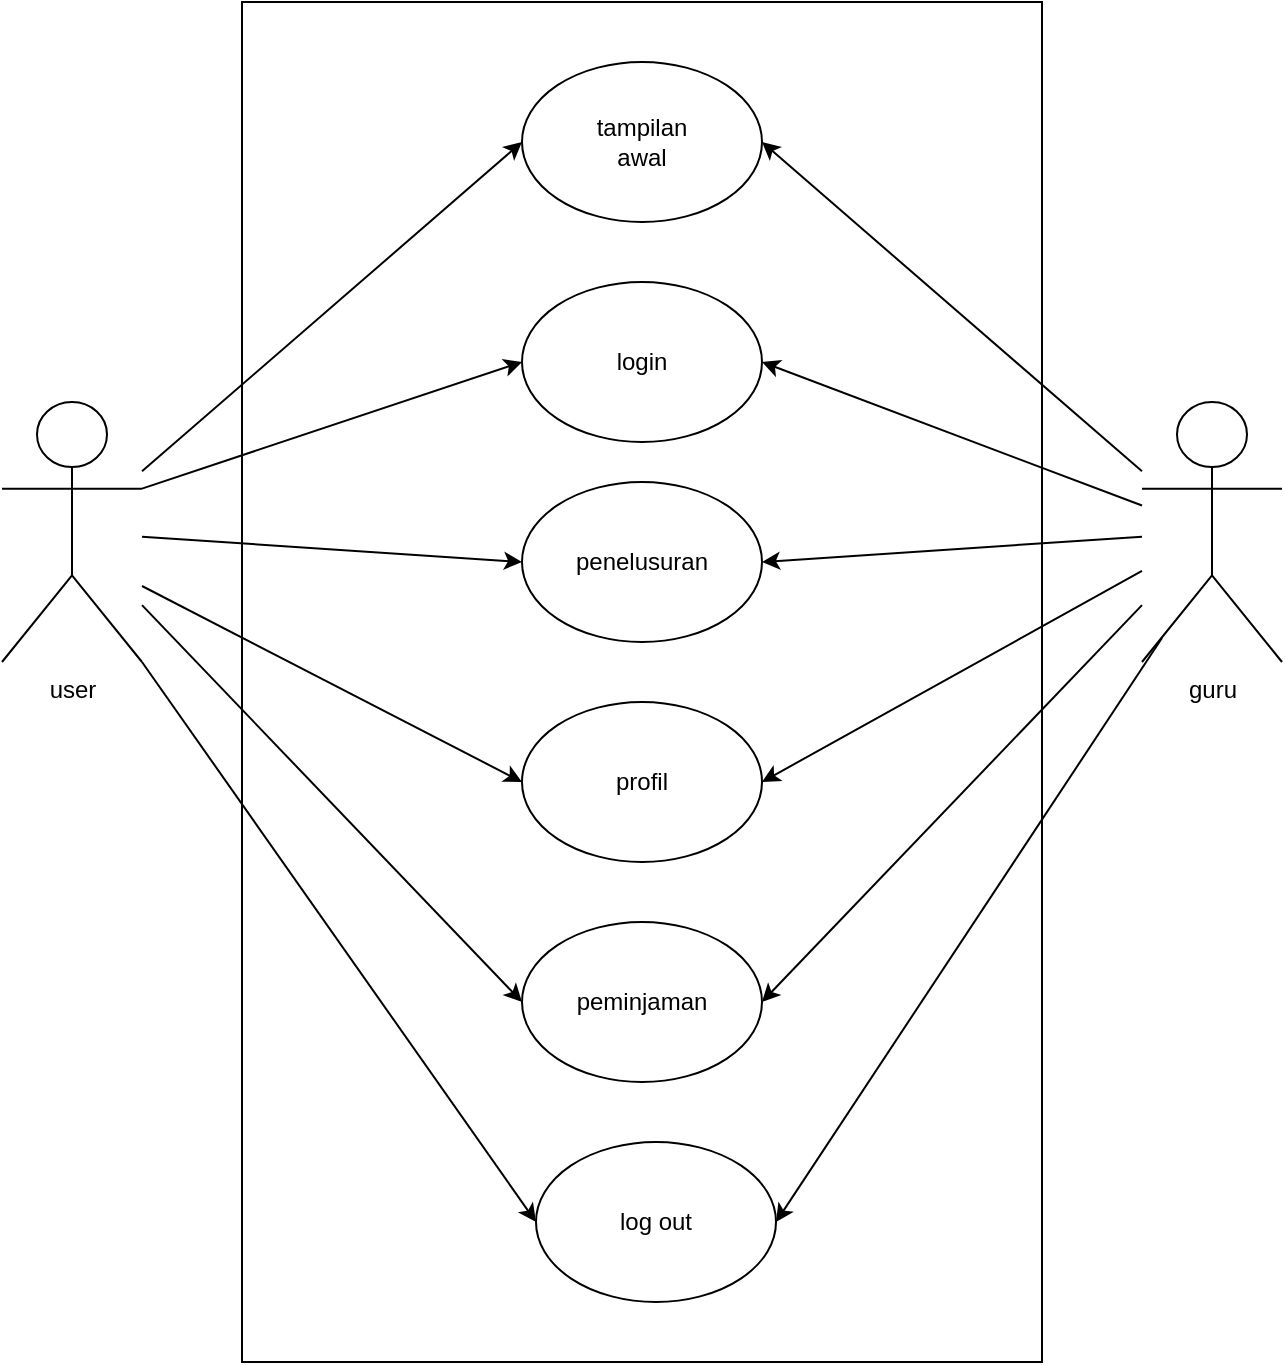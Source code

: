 <mxfile version="24.7.12">
  <diagram name="Halaman-1" id="TEYvTjvAtgAzj7A7iMoz">
    <mxGraphModel dx="2081" dy="721" grid="1" gridSize="10" guides="1" tooltips="1" connect="1" arrows="1" fold="1" page="1" pageScale="1" pageWidth="827" pageHeight="1169" math="0" shadow="0">
      <root>
        <mxCell id="0" />
        <mxCell id="1" parent="0" />
        <mxCell id="CTEpIo-UwfcH-72cWXgF-37" value="" style="rounded=0;whiteSpace=wrap;html=1;" parent="1" vertex="1">
          <mxGeometry x="-620" y="60" width="400" height="680" as="geometry" />
        </mxCell>
        <mxCell id="CTEpIo-UwfcH-72cWXgF-2" value="user" style="shape=umlActor;verticalLabelPosition=bottom;verticalAlign=top;html=1;outlineConnect=0;" parent="1" vertex="1">
          <mxGeometry x="-740" y="260" width="70" height="130" as="geometry" />
        </mxCell>
        <mxCell id="CTEpIo-UwfcH-72cWXgF-3" value="guru" style="shape=umlActor;verticalLabelPosition=bottom;verticalAlign=top;html=1;outlineConnect=0;" parent="1" vertex="1">
          <mxGeometry x="-170" y="260" width="70" height="130" as="geometry" />
        </mxCell>
        <mxCell id="CTEpIo-UwfcH-72cWXgF-24" value="" style="endArrow=classic;html=1;rounded=0;entryX=0;entryY=0.5;entryDx=0;entryDy=0;" parent="1" source="CTEpIo-UwfcH-72cWXgF-2" target="CTEpIo-UwfcH-72cWXgF-4" edge="1">
          <mxGeometry width="50" height="50" relative="1" as="geometry">
            <mxPoint x="-620" y="300" as="sourcePoint" />
            <mxPoint x="-570" y="250" as="targetPoint" />
          </mxGeometry>
        </mxCell>
        <mxCell id="CTEpIo-UwfcH-72cWXgF-25" value="" style="endArrow=classic;html=1;rounded=0;exitX=1;exitY=0.333;exitDx=0;exitDy=0;exitPerimeter=0;entryX=0;entryY=0.5;entryDx=0;entryDy=0;" parent="1" source="CTEpIo-UwfcH-72cWXgF-2" target="CTEpIo-UwfcH-72cWXgF-6" edge="1">
          <mxGeometry width="50" height="50" relative="1" as="geometry">
            <mxPoint x="-420" y="330" as="sourcePoint" />
            <mxPoint x="-370" y="280" as="targetPoint" />
            <Array as="points" />
          </mxGeometry>
        </mxCell>
        <mxCell id="CTEpIo-UwfcH-72cWXgF-26" value="" style="endArrow=classic;html=1;rounded=0;entryX=0;entryY=0.5;entryDx=0;entryDy=0;" parent="1" source="CTEpIo-UwfcH-72cWXgF-2" target="CTEpIo-UwfcH-72cWXgF-63" edge="1">
          <mxGeometry width="50" height="50" relative="1" as="geometry">
            <mxPoint x="-630" y="334" as="sourcePoint" />
            <mxPoint x="-520" y="350" as="targetPoint" />
          </mxGeometry>
        </mxCell>
        <mxCell id="CTEpIo-UwfcH-72cWXgF-28" value="" style="endArrow=classic;html=1;rounded=0;entryX=0;entryY=0.5;entryDx=0;entryDy=0;" parent="1" source="CTEpIo-UwfcH-72cWXgF-2" target="CTEpIo-UwfcH-72cWXgF-71" edge="1">
          <mxGeometry width="50" height="50" relative="1" as="geometry">
            <mxPoint x="-610" y="400" as="sourcePoint" />
            <mxPoint x="-480" y="570" as="targetPoint" />
          </mxGeometry>
        </mxCell>
        <mxCell id="CTEpIo-UwfcH-72cWXgF-29" value="" style="endArrow=classic;html=1;rounded=0;entryX=1;entryY=0.5;entryDx=0;entryDy=0;" parent="1" source="CTEpIo-UwfcH-72cWXgF-3" target="CTEpIo-UwfcH-72cWXgF-4" edge="1">
          <mxGeometry width="50" height="50" relative="1" as="geometry">
            <mxPoint x="-420" y="330" as="sourcePoint" />
            <mxPoint x="-370" y="280" as="targetPoint" />
          </mxGeometry>
        </mxCell>
        <mxCell id="CTEpIo-UwfcH-72cWXgF-30" value="" style="endArrow=classic;html=1;rounded=0;entryX=1;entryY=0.5;entryDx=0;entryDy=0;" parent="1" source="CTEpIo-UwfcH-72cWXgF-3" target="CTEpIo-UwfcH-72cWXgF-6" edge="1">
          <mxGeometry width="50" height="50" relative="1" as="geometry">
            <mxPoint x="-170" y="319.111" as="sourcePoint" />
            <mxPoint x="-360" y="260" as="targetPoint" />
          </mxGeometry>
        </mxCell>
        <mxCell id="CTEpIo-UwfcH-72cWXgF-32" value="" style="endArrow=classic;html=1;rounded=0;entryX=1;entryY=0.5;entryDx=0;entryDy=0;" parent="1" source="CTEpIo-UwfcH-72cWXgF-3" target="CTEpIo-UwfcH-72cWXgF-63" edge="1">
          <mxGeometry width="50" height="50" relative="1" as="geometry">
            <mxPoint x="-160" y="329.111" as="sourcePoint" />
            <mxPoint x="-350" y="270" as="targetPoint" />
          </mxGeometry>
        </mxCell>
        <mxCell id="CTEpIo-UwfcH-72cWXgF-35" value="" style="endArrow=classic;html=1;rounded=0;entryX=1;entryY=0.5;entryDx=0;entryDy=0;" parent="1" source="CTEpIo-UwfcH-72cWXgF-3" target="CTEpIo-UwfcH-72cWXgF-71" edge="1">
          <mxGeometry width="50" height="50" relative="1" as="geometry">
            <mxPoint x="-140" y="349.111" as="sourcePoint" />
            <mxPoint x="-360.0" y="580" as="targetPoint" />
          </mxGeometry>
        </mxCell>
        <mxCell id="CTEpIo-UwfcH-72cWXgF-52" value="" style="group" parent="1" vertex="1" connectable="0">
          <mxGeometry x="-480" y="200" width="120" height="80" as="geometry" />
        </mxCell>
        <mxCell id="CTEpIo-UwfcH-72cWXgF-6" value="" style="ellipse;whiteSpace=wrap;html=1;" parent="CTEpIo-UwfcH-72cWXgF-52" vertex="1">
          <mxGeometry width="120" height="80" as="geometry" />
        </mxCell>
        <mxCell id="CTEpIo-UwfcH-72cWXgF-9" value="login" style="text;html=1;align=center;verticalAlign=middle;whiteSpace=wrap;rounded=0;" parent="CTEpIo-UwfcH-72cWXgF-52" vertex="1">
          <mxGeometry x="30" y="25" width="60" height="30" as="geometry" />
        </mxCell>
        <mxCell id="CTEpIo-UwfcH-72cWXgF-53" value="" style="group" parent="1" vertex="1" connectable="0">
          <mxGeometry x="-480" y="90" width="120" height="80" as="geometry" />
        </mxCell>
        <mxCell id="CTEpIo-UwfcH-72cWXgF-4" value="" style="ellipse;whiteSpace=wrap;html=1;" parent="CTEpIo-UwfcH-72cWXgF-53" vertex="1">
          <mxGeometry width="120" height="80" as="geometry" />
        </mxCell>
        <mxCell id="CTEpIo-UwfcH-72cWXgF-11" value="tampilan awal" style="text;html=1;align=center;verticalAlign=middle;whiteSpace=wrap;rounded=0;" parent="CTEpIo-UwfcH-72cWXgF-53" vertex="1">
          <mxGeometry x="30" y="25" width="60" height="30" as="geometry" />
        </mxCell>
        <mxCell id="CTEpIo-UwfcH-72cWXgF-55" value="" style="endArrow=classic;html=1;rounded=0;entryX=0;entryY=0.5;entryDx=0;entryDy=0;" parent="1" target="CTEpIo-UwfcH-72cWXgF-67" edge="1">
          <mxGeometry width="50" height="50" relative="1" as="geometry">
            <mxPoint x="-670" y="352" as="sourcePoint" />
            <mxPoint x="-485" y="390" as="targetPoint" />
          </mxGeometry>
        </mxCell>
        <mxCell id="CTEpIo-UwfcH-72cWXgF-56" value="" style="endArrow=classic;html=1;rounded=0;entryX=1;entryY=0.5;entryDx=0;entryDy=0;" parent="1" source="CTEpIo-UwfcH-72cWXgF-3" target="CTEpIo-UwfcH-72cWXgF-67" edge="1">
          <mxGeometry width="50" height="50" relative="1" as="geometry">
            <mxPoint x="-160" y="430" as="sourcePoint" />
            <mxPoint x="-340" y="450" as="targetPoint" />
          </mxGeometry>
        </mxCell>
        <mxCell id="CTEpIo-UwfcH-72cWXgF-60" value="" style="endArrow=classic;html=1;rounded=0;entryX=1;entryY=0.5;entryDx=0;entryDy=0;" parent="1" target="CTEpIo-UwfcH-72cWXgF-74" edge="1">
          <mxGeometry width="50" height="50" relative="1" as="geometry">
            <mxPoint x="-160" y="378" as="sourcePoint" />
            <mxPoint x="-338.0" y="680" as="targetPoint" />
          </mxGeometry>
        </mxCell>
        <mxCell id="CTEpIo-UwfcH-72cWXgF-61" value="" style="endArrow=classic;html=1;rounded=0;entryX=0;entryY=0.5;entryDx=0;entryDy=0;" parent="1" target="CTEpIo-UwfcH-72cWXgF-74" edge="1">
          <mxGeometry width="50" height="50" relative="1" as="geometry">
            <mxPoint x="-670" y="390" as="sourcePoint" />
            <mxPoint x="-488" y="680" as="targetPoint" />
          </mxGeometry>
        </mxCell>
        <mxCell id="CTEpIo-UwfcH-72cWXgF-62" value="" style="group" parent="1" vertex="1" connectable="0">
          <mxGeometry x="-480" y="300" width="120" height="80" as="geometry" />
        </mxCell>
        <mxCell id="CTEpIo-UwfcH-72cWXgF-63" value="" style="ellipse;whiteSpace=wrap;html=1;" parent="CTEpIo-UwfcH-72cWXgF-62" vertex="1">
          <mxGeometry width="120" height="80" as="geometry" />
        </mxCell>
        <mxCell id="CTEpIo-UwfcH-72cWXgF-64" value="penelusuran" style="text;html=1;align=center;verticalAlign=middle;whiteSpace=wrap;rounded=0;" parent="CTEpIo-UwfcH-72cWXgF-62" vertex="1">
          <mxGeometry x="30" y="25" width="60" height="30" as="geometry" />
        </mxCell>
        <mxCell id="CTEpIo-UwfcH-72cWXgF-66" value="" style="group" parent="1" vertex="1" connectable="0">
          <mxGeometry x="-480" y="410" width="120" height="80" as="geometry" />
        </mxCell>
        <mxCell id="CTEpIo-UwfcH-72cWXgF-67" value="" style="ellipse;whiteSpace=wrap;html=1;" parent="CTEpIo-UwfcH-72cWXgF-66" vertex="1">
          <mxGeometry width="120" height="80" as="geometry" />
        </mxCell>
        <mxCell id="CTEpIo-UwfcH-72cWXgF-68" value="profil" style="text;html=1;align=center;verticalAlign=middle;whiteSpace=wrap;rounded=0;" parent="CTEpIo-UwfcH-72cWXgF-66" vertex="1">
          <mxGeometry x="30" y="25" width="60" height="30" as="geometry" />
        </mxCell>
        <mxCell id="CTEpIo-UwfcH-72cWXgF-70" value="" style="group" parent="1" vertex="1" connectable="0">
          <mxGeometry x="-480" y="520" width="120" height="80" as="geometry" />
        </mxCell>
        <mxCell id="CTEpIo-UwfcH-72cWXgF-71" value="" style="ellipse;whiteSpace=wrap;html=1;" parent="CTEpIo-UwfcH-72cWXgF-70" vertex="1">
          <mxGeometry width="120" height="80" as="geometry" />
        </mxCell>
        <mxCell id="CTEpIo-UwfcH-72cWXgF-72" value="peminjaman" style="text;html=1;align=center;verticalAlign=middle;whiteSpace=wrap;rounded=0;" parent="CTEpIo-UwfcH-72cWXgF-70" vertex="1">
          <mxGeometry x="30" y="25" width="60" height="30" as="geometry" />
        </mxCell>
        <mxCell id="CTEpIo-UwfcH-72cWXgF-73" value="" style="group" parent="1" vertex="1" connectable="0">
          <mxGeometry x="-473" y="630" width="120" height="80" as="geometry" />
        </mxCell>
        <mxCell id="CTEpIo-UwfcH-72cWXgF-74" value="" style="ellipse;whiteSpace=wrap;html=1;" parent="CTEpIo-UwfcH-72cWXgF-73" vertex="1">
          <mxGeometry width="120" height="80" as="geometry" />
        </mxCell>
        <mxCell id="CTEpIo-UwfcH-72cWXgF-75" value="log out" style="text;html=1;align=center;verticalAlign=middle;whiteSpace=wrap;rounded=0;" parent="CTEpIo-UwfcH-72cWXgF-73" vertex="1">
          <mxGeometry x="30" y="25" width="60" height="30" as="geometry" />
        </mxCell>
      </root>
    </mxGraphModel>
  </diagram>
</mxfile>
